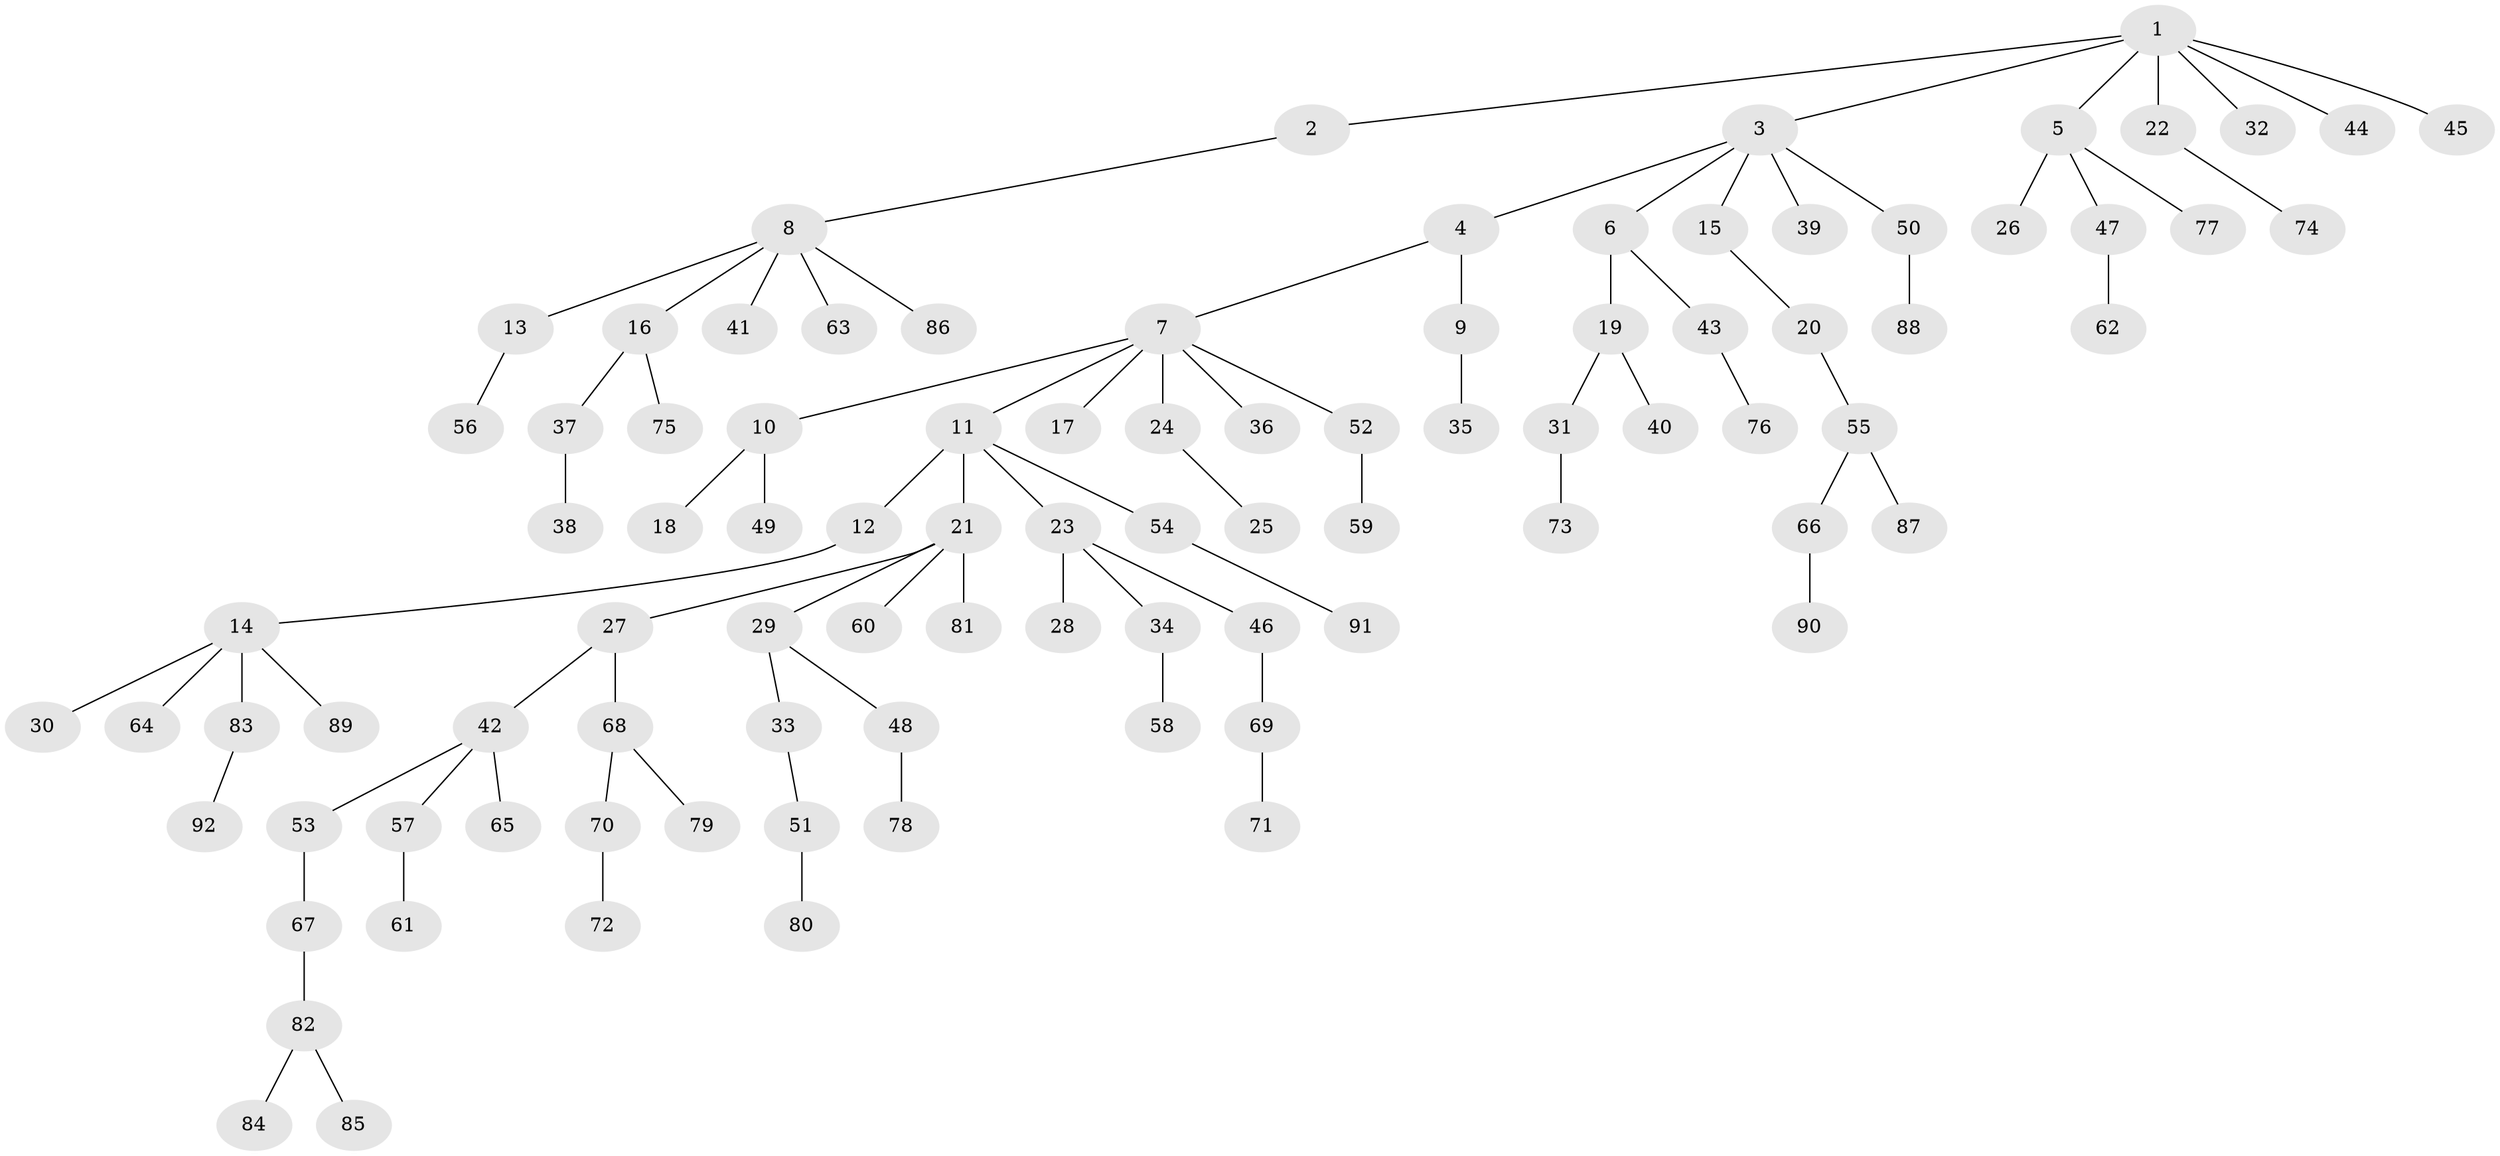 // original degree distribution, {7: 0.022900763358778626, 3: 0.11450381679389313, 4: 0.05343511450381679, 8: 0.007633587786259542, 2: 0.2748091603053435, 5: 0.022900763358778626, 1: 0.4961832061068702, 6: 0.007633587786259542}
// Generated by graph-tools (version 1.1) at 2025/51/03/04/25 22:51:42]
// undirected, 92 vertices, 91 edges
graph export_dot {
  node [color=gray90,style=filled];
  1;
  2;
  3;
  4;
  5;
  6;
  7;
  8;
  9;
  10;
  11;
  12;
  13;
  14;
  15;
  16;
  17;
  18;
  19;
  20;
  21;
  22;
  23;
  24;
  25;
  26;
  27;
  28;
  29;
  30;
  31;
  32;
  33;
  34;
  35;
  36;
  37;
  38;
  39;
  40;
  41;
  42;
  43;
  44;
  45;
  46;
  47;
  48;
  49;
  50;
  51;
  52;
  53;
  54;
  55;
  56;
  57;
  58;
  59;
  60;
  61;
  62;
  63;
  64;
  65;
  66;
  67;
  68;
  69;
  70;
  71;
  72;
  73;
  74;
  75;
  76;
  77;
  78;
  79;
  80;
  81;
  82;
  83;
  84;
  85;
  86;
  87;
  88;
  89;
  90;
  91;
  92;
  1 -- 2 [weight=1.0];
  1 -- 3 [weight=1.0];
  1 -- 5 [weight=1.0];
  1 -- 22 [weight=1.0];
  1 -- 32 [weight=1.0];
  1 -- 44 [weight=1.0];
  1 -- 45 [weight=1.0];
  2 -- 8 [weight=1.0];
  3 -- 4 [weight=1.0];
  3 -- 6 [weight=1.0];
  3 -- 15 [weight=1.0];
  3 -- 39 [weight=1.0];
  3 -- 50 [weight=1.0];
  4 -- 7 [weight=1.0];
  4 -- 9 [weight=1.0];
  5 -- 26 [weight=1.0];
  5 -- 47 [weight=1.0];
  5 -- 77 [weight=1.0];
  6 -- 19 [weight=1.0];
  6 -- 43 [weight=1.0];
  7 -- 10 [weight=1.0];
  7 -- 11 [weight=1.0];
  7 -- 17 [weight=1.0];
  7 -- 24 [weight=1.0];
  7 -- 36 [weight=1.0];
  7 -- 52 [weight=1.0];
  8 -- 13 [weight=1.0];
  8 -- 16 [weight=1.0];
  8 -- 41 [weight=1.0];
  8 -- 63 [weight=1.0];
  8 -- 86 [weight=1.0];
  9 -- 35 [weight=1.0];
  10 -- 18 [weight=1.0];
  10 -- 49 [weight=1.0];
  11 -- 12 [weight=1.0];
  11 -- 21 [weight=1.0];
  11 -- 23 [weight=1.0];
  11 -- 54 [weight=1.0];
  12 -- 14 [weight=1.0];
  13 -- 56 [weight=1.0];
  14 -- 30 [weight=1.0];
  14 -- 64 [weight=1.0];
  14 -- 83 [weight=1.0];
  14 -- 89 [weight=1.0];
  15 -- 20 [weight=1.0];
  16 -- 37 [weight=1.0];
  16 -- 75 [weight=1.0];
  19 -- 31 [weight=1.0];
  19 -- 40 [weight=1.0];
  20 -- 55 [weight=1.0];
  21 -- 27 [weight=1.0];
  21 -- 29 [weight=1.0];
  21 -- 60 [weight=1.0];
  21 -- 81 [weight=1.0];
  22 -- 74 [weight=1.0];
  23 -- 28 [weight=1.0];
  23 -- 34 [weight=1.0];
  23 -- 46 [weight=1.0];
  24 -- 25 [weight=1.0];
  27 -- 42 [weight=1.0];
  27 -- 68 [weight=1.0];
  29 -- 33 [weight=1.0];
  29 -- 48 [weight=1.0];
  31 -- 73 [weight=1.0];
  33 -- 51 [weight=1.0];
  34 -- 58 [weight=1.0];
  37 -- 38 [weight=1.0];
  42 -- 53 [weight=1.0];
  42 -- 57 [weight=1.0];
  42 -- 65 [weight=1.0];
  43 -- 76 [weight=1.0];
  46 -- 69 [weight=1.0];
  47 -- 62 [weight=1.0];
  48 -- 78 [weight=1.0];
  50 -- 88 [weight=1.0];
  51 -- 80 [weight=1.0];
  52 -- 59 [weight=1.0];
  53 -- 67 [weight=1.0];
  54 -- 91 [weight=1.0];
  55 -- 66 [weight=1.0];
  55 -- 87 [weight=1.0];
  57 -- 61 [weight=1.0];
  66 -- 90 [weight=1.0];
  67 -- 82 [weight=1.0];
  68 -- 70 [weight=1.0];
  68 -- 79 [weight=1.0];
  69 -- 71 [weight=1.0];
  70 -- 72 [weight=1.0];
  82 -- 84 [weight=1.0];
  82 -- 85 [weight=1.0];
  83 -- 92 [weight=1.0];
}
